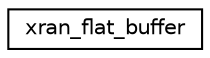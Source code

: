 digraph "Graphical Class Hierarchy"
{
 // LATEX_PDF_SIZE
  edge [fontname="Helvetica",fontsize="10",labelfontname="Helvetica",labelfontsize="10"];
  node [fontname="Helvetica",fontsize="10",shape=record];
  rankdir="LR";
  Node0 [label="xran_flat_buffer",height=0.2,width=0.4,color="black", fillcolor="white", style="filled",URL="$structxran__flat__buffer.html",tooltip=" "];
}
